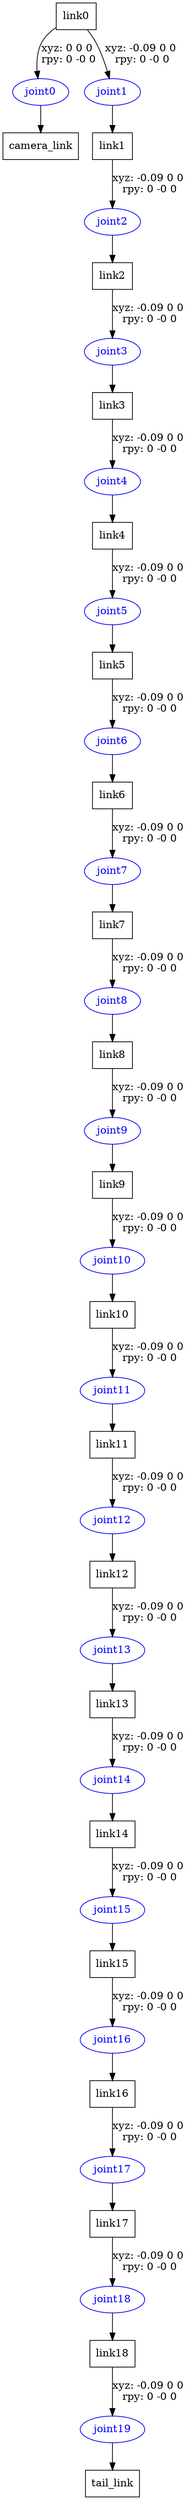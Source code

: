 digraph G {
node [shape=box];
"link0" [label="link0"];
"camera_link" [label="camera_link"];
"link1" [label="link1"];
"link2" [label="link2"];
"link3" [label="link3"];
"link4" [label="link4"];
"link5" [label="link5"];
"link6" [label="link6"];
"link7" [label="link7"];
"link8" [label="link8"];
"link9" [label="link9"];
"link10" [label="link10"];
"link11" [label="link11"];
"link12" [label="link12"];
"link13" [label="link13"];
"link14" [label="link14"];
"link15" [label="link15"];
"link16" [label="link16"];
"link17" [label="link17"];
"link18" [label="link18"];
"tail_link" [label="tail_link"];
node [shape=ellipse, color=blue, fontcolor=blue];
"link0" -> "joint0" [label="xyz: 0 0 0 \nrpy: 0 -0 0"]
"joint0" -> "camera_link"
"link0" -> "joint1" [label="xyz: -0.09 0 0 \nrpy: 0 -0 0"]
"joint1" -> "link1"
"link1" -> "joint2" [label="xyz: -0.09 0 0 \nrpy: 0 -0 0"]
"joint2" -> "link2"
"link2" -> "joint3" [label="xyz: -0.09 0 0 \nrpy: 0 -0 0"]
"joint3" -> "link3"
"link3" -> "joint4" [label="xyz: -0.09 0 0 \nrpy: 0 -0 0"]
"joint4" -> "link4"
"link4" -> "joint5" [label="xyz: -0.09 0 0 \nrpy: 0 -0 0"]
"joint5" -> "link5"
"link5" -> "joint6" [label="xyz: -0.09 0 0 \nrpy: 0 -0 0"]
"joint6" -> "link6"
"link6" -> "joint7" [label="xyz: -0.09 0 0 \nrpy: 0 -0 0"]
"joint7" -> "link7"
"link7" -> "joint8" [label="xyz: -0.09 0 0 \nrpy: 0 -0 0"]
"joint8" -> "link8"
"link8" -> "joint9" [label="xyz: -0.09 0 0 \nrpy: 0 -0 0"]
"joint9" -> "link9"
"link9" -> "joint10" [label="xyz: -0.09 0 0 \nrpy: 0 -0 0"]
"joint10" -> "link10"
"link10" -> "joint11" [label="xyz: -0.09 0 0 \nrpy: 0 -0 0"]
"joint11" -> "link11"
"link11" -> "joint12" [label="xyz: -0.09 0 0 \nrpy: 0 -0 0"]
"joint12" -> "link12"
"link12" -> "joint13" [label="xyz: -0.09 0 0 \nrpy: 0 -0 0"]
"joint13" -> "link13"
"link13" -> "joint14" [label="xyz: -0.09 0 0 \nrpy: 0 -0 0"]
"joint14" -> "link14"
"link14" -> "joint15" [label="xyz: -0.09 0 0 \nrpy: 0 -0 0"]
"joint15" -> "link15"
"link15" -> "joint16" [label="xyz: -0.09 0 0 \nrpy: 0 -0 0"]
"joint16" -> "link16"
"link16" -> "joint17" [label="xyz: -0.09 0 0 \nrpy: 0 -0 0"]
"joint17" -> "link17"
"link17" -> "joint18" [label="xyz: -0.09 0 0 \nrpy: 0 -0 0"]
"joint18" -> "link18"
"link18" -> "joint19" [label="xyz: -0.09 0 0 \nrpy: 0 -0 0"]
"joint19" -> "tail_link"
}
